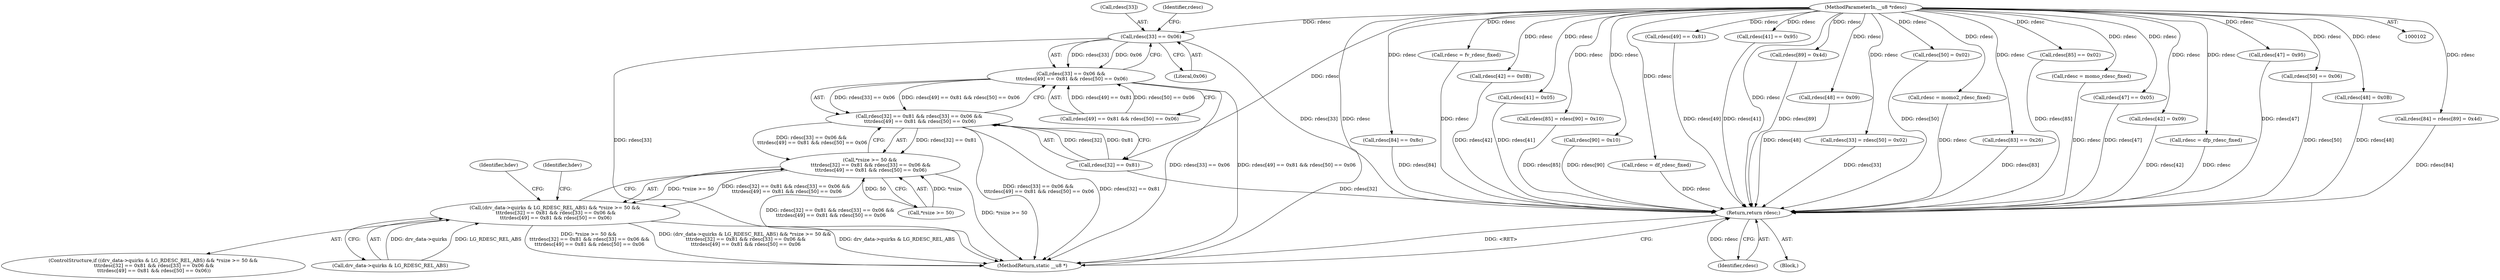 digraph "0_linux_4ab25786c87eb20857bbb715c3ae34ec8fd6a214_1@array" {
"1000186" [label="(Call,rdesc[33] == 0x06)"];
"1000104" [label="(MethodParameterIn,__u8 *rdesc)"];
"1000185" [label="(Call,rdesc[33] == 0x06 &&\n \t\t\trdesc[49] == 0x81 && rdesc[50] == 0x06)"];
"1000179" [label="(Call,rdesc[32] == 0x81 && rdesc[33] == 0x06 &&\n \t\t\trdesc[49] == 0x81 && rdesc[50] == 0x06)"];
"1000174" [label="(Call,*rsize >= 50 &&\n \t\t\trdesc[32] == 0x81 && rdesc[33] == 0x06 &&\n \t\t\trdesc[49] == 0x81 && rdesc[50] == 0x06)"];
"1000168" [label="(Call,(drv_data->quirks & LG_RDESC_REL_ABS) && *rsize >= 50 &&\n \t\t\trdesc[32] == 0x81 && rdesc[33] == 0x06 &&\n \t\t\trdesc[49] == 0x81 && rdesc[50] == 0x06)"];
"1000409" [label="(Return,return rdesc;)"];
"1000153" [label="(Call,rdesc[89] = 0x4d)"];
"1000186" [label="(Call,rdesc[33] == 0x06)"];
"1000379" [label="(Call,rdesc[48] == 0x09)"];
"1000206" [label="(Call,rdesc[33] = rdesc[50] = 0x02)"];
"1000210" [label="(Call,rdesc[50] = 0x02)"];
"1000174" [label="(Call,*rsize >= 50 &&\n \t\t\trdesc[32] == 0x81 && rdesc[33] == 0x06 &&\n \t\t\trdesc[49] == 0x81 && rdesc[50] == 0x06)"];
"1000307" [label="(Call,rdesc = momo2_rdesc_fixed)"];
"1000129" [label="(Call,rdesc[83] == 0x26)"];
"1000140" [label="(Call,rdesc[85] == 0x02)"];
"1000194" [label="(Identifier,rdesc)"];
"1000288" [label="(Call,rdesc = momo_rdesc_fixed)"];
"1000374" [label="(Call,rdesc[47] == 0x05)"];
"1000393" [label="(Call,rdesc[42] = 0x09)"];
"1000345" [label="(Call,rdesc = dfp_rdesc_fixed)"];
"1000398" [label="(Call,rdesc[47] = 0x95)"];
"1000104" [label="(MethodParameterIn,__u8 *rdesc)"];
"1000410" [label="(Identifier,rdesc)"];
"1000187" [label="(Call,rdesc[33])"];
"1000197" [label="(Call,rdesc[50] == 0x06)"];
"1000403" [label="(Call,rdesc[48] = 0x0B)"];
"1000149" [label="(Call,rdesc[84] = rdesc[89] = 0x4d)"];
"1000411" [label="(MethodReturn,static __u8 *)"];
"1000167" [label="(ControlStructure,if ((drv_data->quirks & LG_RDESC_REL_ABS) && *rsize >= 50 &&\n \t\t\trdesc[32] == 0x81 && rdesc[33] == 0x06 &&\n \t\t\trdesc[49] == 0x81 && rdesc[50] == 0x06))"];
"1000190" [label="(Literal,0x06)"];
"1000135" [label="(Call,rdesc[84] == 0x8c)"];
"1000409" [label="(Return,return rdesc;)"];
"1000204" [label="(Identifier,hdev)"];
"1000326" [label="(Call,rdesc = fv_rdesc_fixed)"];
"1000217" [label="(Identifier,hdev)"];
"1000185" [label="(Call,rdesc[33] == 0x06 &&\n \t\t\trdesc[49] == 0x81 && rdesc[50] == 0x06)"];
"1000368" [label="(Call,rdesc[42] == 0x0B)"];
"1000106" [label="(Block,)"];
"1000169" [label="(Call,drv_data->quirks & LG_RDESC_REL_ABS)"];
"1000388" [label="(Call,rdesc[41] = 0x05)"];
"1000180" [label="(Call,rdesc[32] == 0x81)"];
"1000158" [label="(Call,rdesc[85] = rdesc[90] = 0x10)"];
"1000162" [label="(Call,rdesc[90] = 0x10)"];
"1000168" [label="(Call,(drv_data->quirks & LG_RDESC_REL_ABS) && *rsize >= 50 &&\n \t\t\trdesc[32] == 0x81 && rdesc[33] == 0x06 &&\n \t\t\trdesc[49] == 0x81 && rdesc[50] == 0x06)"];
"1000175" [label="(Call,*rsize >= 50)"];
"1000269" [label="(Call,rdesc = df_rdesc_fixed)"];
"1000192" [label="(Call,rdesc[49] == 0x81)"];
"1000179" [label="(Call,rdesc[32] == 0x81 && rdesc[33] == 0x06 &&\n \t\t\trdesc[49] == 0x81 && rdesc[50] == 0x06)"];
"1000362" [label="(Call,rdesc[41] == 0x95)"];
"1000191" [label="(Call,rdesc[49] == 0x81 && rdesc[50] == 0x06)"];
"1000186" -> "1000185"  [label="AST: "];
"1000186" -> "1000190"  [label="CFG: "];
"1000187" -> "1000186"  [label="AST: "];
"1000190" -> "1000186"  [label="AST: "];
"1000194" -> "1000186"  [label="CFG: "];
"1000185" -> "1000186"  [label="CFG: "];
"1000186" -> "1000411"  [label="DDG: rdesc[33]"];
"1000186" -> "1000185"  [label="DDG: rdesc[33]"];
"1000186" -> "1000185"  [label="DDG: 0x06"];
"1000104" -> "1000186"  [label="DDG: rdesc"];
"1000186" -> "1000409"  [label="DDG: rdesc[33]"];
"1000104" -> "1000102"  [label="AST: "];
"1000104" -> "1000411"  [label="DDG: rdesc"];
"1000104" -> "1000129"  [label="DDG: rdesc"];
"1000104" -> "1000135"  [label="DDG: rdesc"];
"1000104" -> "1000140"  [label="DDG: rdesc"];
"1000104" -> "1000149"  [label="DDG: rdesc"];
"1000104" -> "1000153"  [label="DDG: rdesc"];
"1000104" -> "1000158"  [label="DDG: rdesc"];
"1000104" -> "1000162"  [label="DDG: rdesc"];
"1000104" -> "1000180"  [label="DDG: rdesc"];
"1000104" -> "1000192"  [label="DDG: rdesc"];
"1000104" -> "1000197"  [label="DDG: rdesc"];
"1000104" -> "1000206"  [label="DDG: rdesc"];
"1000104" -> "1000210"  [label="DDG: rdesc"];
"1000104" -> "1000269"  [label="DDG: rdesc"];
"1000104" -> "1000288"  [label="DDG: rdesc"];
"1000104" -> "1000307"  [label="DDG: rdesc"];
"1000104" -> "1000326"  [label="DDG: rdesc"];
"1000104" -> "1000345"  [label="DDG: rdesc"];
"1000104" -> "1000362"  [label="DDG: rdesc"];
"1000104" -> "1000368"  [label="DDG: rdesc"];
"1000104" -> "1000374"  [label="DDG: rdesc"];
"1000104" -> "1000379"  [label="DDG: rdesc"];
"1000104" -> "1000388"  [label="DDG: rdesc"];
"1000104" -> "1000393"  [label="DDG: rdesc"];
"1000104" -> "1000398"  [label="DDG: rdesc"];
"1000104" -> "1000403"  [label="DDG: rdesc"];
"1000104" -> "1000409"  [label="DDG: rdesc"];
"1000185" -> "1000179"  [label="AST: "];
"1000185" -> "1000191"  [label="CFG: "];
"1000191" -> "1000185"  [label="AST: "];
"1000179" -> "1000185"  [label="CFG: "];
"1000185" -> "1000411"  [label="DDG: rdesc[33] == 0x06"];
"1000185" -> "1000411"  [label="DDG: rdesc[49] == 0x81 && rdesc[50] == 0x06"];
"1000185" -> "1000179"  [label="DDG: rdesc[33] == 0x06"];
"1000185" -> "1000179"  [label="DDG: rdesc[49] == 0x81 && rdesc[50] == 0x06"];
"1000191" -> "1000185"  [label="DDG: rdesc[49] == 0x81"];
"1000191" -> "1000185"  [label="DDG: rdesc[50] == 0x06"];
"1000179" -> "1000174"  [label="AST: "];
"1000179" -> "1000180"  [label="CFG: "];
"1000180" -> "1000179"  [label="AST: "];
"1000174" -> "1000179"  [label="CFG: "];
"1000179" -> "1000411"  [label="DDG: rdesc[33] == 0x06 &&\n \t\t\trdesc[49] == 0x81 && rdesc[50] == 0x06"];
"1000179" -> "1000411"  [label="DDG: rdesc[32] == 0x81"];
"1000179" -> "1000174"  [label="DDG: rdesc[32] == 0x81"];
"1000179" -> "1000174"  [label="DDG: rdesc[33] == 0x06 &&\n \t\t\trdesc[49] == 0x81 && rdesc[50] == 0x06"];
"1000180" -> "1000179"  [label="DDG: rdesc[32]"];
"1000180" -> "1000179"  [label="DDG: 0x81"];
"1000174" -> "1000168"  [label="AST: "];
"1000174" -> "1000175"  [label="CFG: "];
"1000175" -> "1000174"  [label="AST: "];
"1000168" -> "1000174"  [label="CFG: "];
"1000174" -> "1000411"  [label="DDG: rdesc[32] == 0x81 && rdesc[33] == 0x06 &&\n \t\t\trdesc[49] == 0x81 && rdesc[50] == 0x06"];
"1000174" -> "1000411"  [label="DDG: *rsize >= 50"];
"1000174" -> "1000168"  [label="DDG: *rsize >= 50"];
"1000174" -> "1000168"  [label="DDG: rdesc[32] == 0x81 && rdesc[33] == 0x06 &&\n \t\t\trdesc[49] == 0x81 && rdesc[50] == 0x06"];
"1000175" -> "1000174"  [label="DDG: *rsize"];
"1000175" -> "1000174"  [label="DDG: 50"];
"1000168" -> "1000167"  [label="AST: "];
"1000168" -> "1000169"  [label="CFG: "];
"1000169" -> "1000168"  [label="AST: "];
"1000204" -> "1000168"  [label="CFG: "];
"1000217" -> "1000168"  [label="CFG: "];
"1000168" -> "1000411"  [label="DDG: (drv_data->quirks & LG_RDESC_REL_ABS) && *rsize >= 50 &&\n \t\t\trdesc[32] == 0x81 && rdesc[33] == 0x06 &&\n \t\t\trdesc[49] == 0x81 && rdesc[50] == 0x06"];
"1000168" -> "1000411"  [label="DDG: drv_data->quirks & LG_RDESC_REL_ABS"];
"1000168" -> "1000411"  [label="DDG: *rsize >= 50 &&\n \t\t\trdesc[32] == 0x81 && rdesc[33] == 0x06 &&\n \t\t\trdesc[49] == 0x81 && rdesc[50] == 0x06"];
"1000169" -> "1000168"  [label="DDG: drv_data->quirks"];
"1000169" -> "1000168"  [label="DDG: LG_RDESC_REL_ABS"];
"1000409" -> "1000106"  [label="AST: "];
"1000409" -> "1000410"  [label="CFG: "];
"1000410" -> "1000409"  [label="AST: "];
"1000411" -> "1000409"  [label="CFG: "];
"1000409" -> "1000411"  [label="DDG: <RET>"];
"1000410" -> "1000409"  [label="DDG: rdesc"];
"1000129" -> "1000409"  [label="DDG: rdesc[83]"];
"1000388" -> "1000409"  [label="DDG: rdesc[41]"];
"1000403" -> "1000409"  [label="DDG: rdesc[48]"];
"1000140" -> "1000409"  [label="DDG: rdesc[85]"];
"1000180" -> "1000409"  [label="DDG: rdesc[32]"];
"1000206" -> "1000409"  [label="DDG: rdesc[33]"];
"1000153" -> "1000409"  [label="DDG: rdesc[89]"];
"1000135" -> "1000409"  [label="DDG: rdesc[84]"];
"1000398" -> "1000409"  [label="DDG: rdesc[47]"];
"1000158" -> "1000409"  [label="DDG: rdesc[85]"];
"1000368" -> "1000409"  [label="DDG: rdesc[42]"];
"1000393" -> "1000409"  [label="DDG: rdesc[42]"];
"1000374" -> "1000409"  [label="DDG: rdesc[47]"];
"1000379" -> "1000409"  [label="DDG: rdesc[48]"];
"1000288" -> "1000409"  [label="DDG: rdesc"];
"1000192" -> "1000409"  [label="DDG: rdesc[49]"];
"1000210" -> "1000409"  [label="DDG: rdesc[50]"];
"1000269" -> "1000409"  [label="DDG: rdesc"];
"1000149" -> "1000409"  [label="DDG: rdesc[84]"];
"1000345" -> "1000409"  [label="DDG: rdesc"];
"1000326" -> "1000409"  [label="DDG: rdesc"];
"1000162" -> "1000409"  [label="DDG: rdesc[90]"];
"1000307" -> "1000409"  [label="DDG: rdesc"];
"1000362" -> "1000409"  [label="DDG: rdesc[41]"];
"1000197" -> "1000409"  [label="DDG: rdesc[50]"];
}
